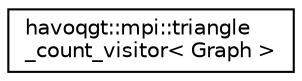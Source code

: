 digraph "Graphical Class Hierarchy"
{
  edge [fontname="Helvetica",fontsize="10",labelfontname="Helvetica",labelfontsize="10"];
  node [fontname="Helvetica",fontsize="10",shape=record];
  rankdir="LR";
  Node1 [label="havoqgt::mpi::triangle\l_count_visitor\< Graph \>",height=0.2,width=0.4,color="black", fillcolor="white", style="filled",URL="$classhavoqgt_1_1mpi_1_1triangle__count__visitor.html"];
}
